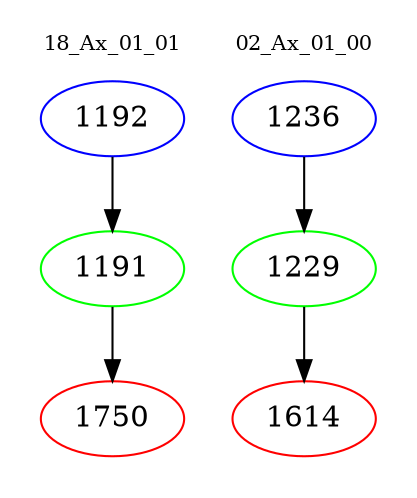 digraph{
subgraph cluster_0 {
color = white
label = "18_Ax_01_01";
fontsize=10;
T0_1192 [label="1192", color="blue"]
T0_1192 -> T0_1191 [color="black"]
T0_1191 [label="1191", color="green"]
T0_1191 -> T0_1750 [color="black"]
T0_1750 [label="1750", color="red"]
}
subgraph cluster_1 {
color = white
label = "02_Ax_01_00";
fontsize=10;
T1_1236 [label="1236", color="blue"]
T1_1236 -> T1_1229 [color="black"]
T1_1229 [label="1229", color="green"]
T1_1229 -> T1_1614 [color="black"]
T1_1614 [label="1614", color="red"]
}
}
